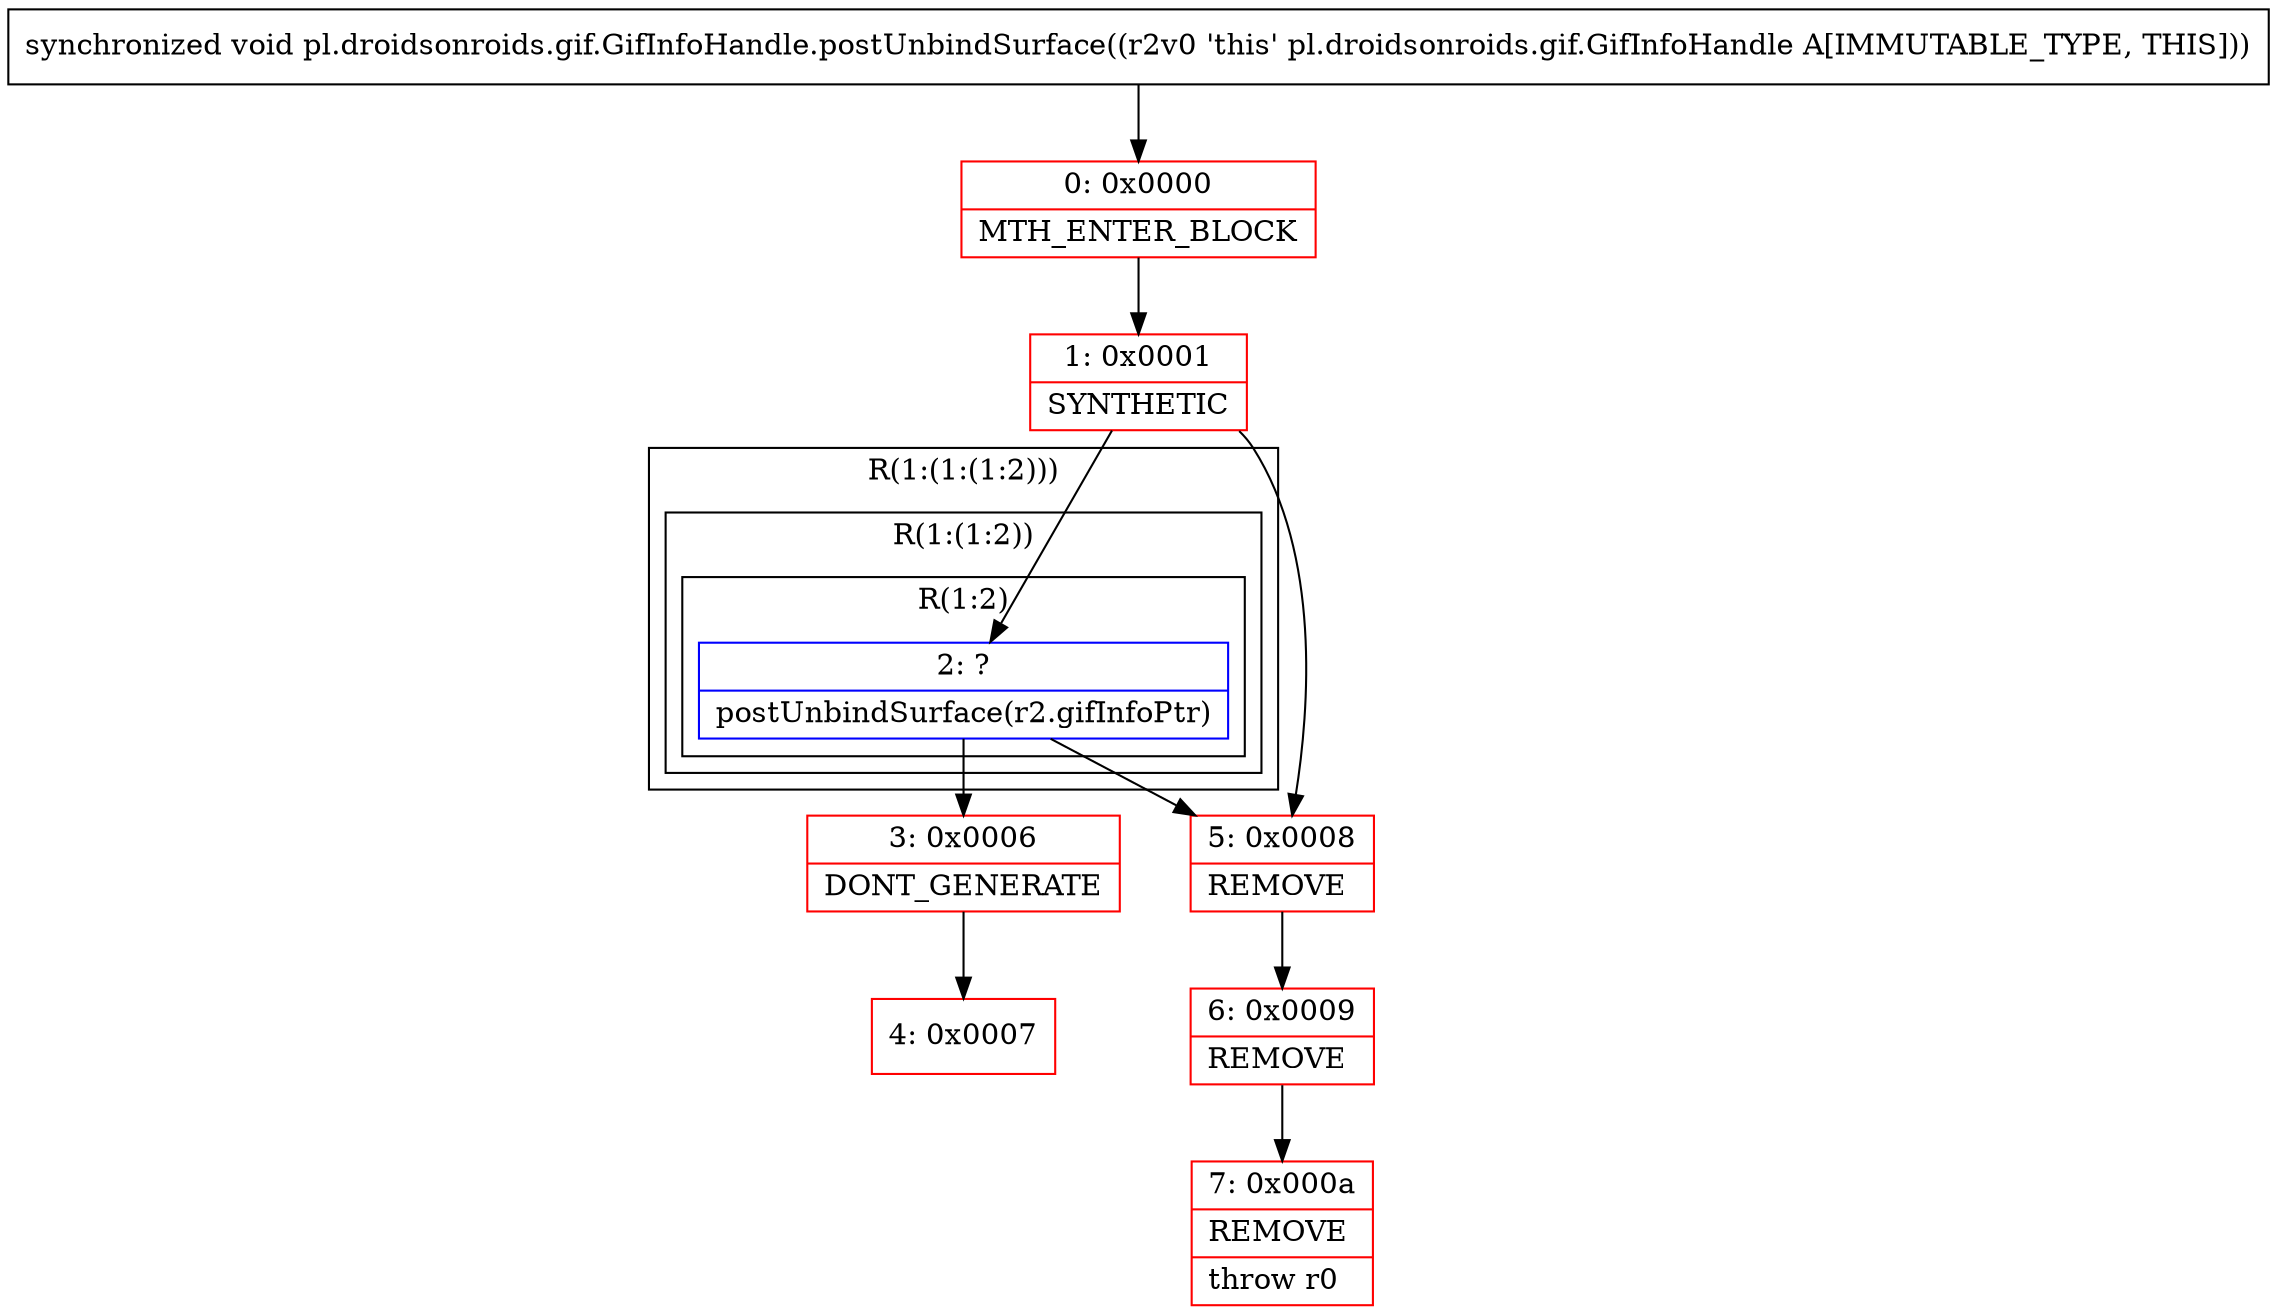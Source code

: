 digraph "CFG forpl.droidsonroids.gif.GifInfoHandle.postUnbindSurface()V" {
subgraph cluster_Region_370445196 {
label = "R(1:(1:(1:2)))";
node [shape=record,color=blue];
subgraph cluster_Region_1957766373 {
label = "R(1:(1:2))";
node [shape=record,color=blue];
subgraph cluster_Region_786618057 {
label = "R(1:2)";
node [shape=record,color=blue];
Node_2 [shape=record,label="{2\:\ ?|postUnbindSurface(r2.gifInfoPtr)\l}"];
}
}
}
Node_0 [shape=record,color=red,label="{0\:\ 0x0000|MTH_ENTER_BLOCK\l}"];
Node_1 [shape=record,color=red,label="{1\:\ 0x0001|SYNTHETIC\l}"];
Node_3 [shape=record,color=red,label="{3\:\ 0x0006|DONT_GENERATE\l}"];
Node_4 [shape=record,color=red,label="{4\:\ 0x0007}"];
Node_5 [shape=record,color=red,label="{5\:\ 0x0008|REMOVE\l}"];
Node_6 [shape=record,color=red,label="{6\:\ 0x0009|REMOVE\l}"];
Node_7 [shape=record,color=red,label="{7\:\ 0x000a|REMOVE\l|throw r0\l}"];
MethodNode[shape=record,label="{synchronized void pl.droidsonroids.gif.GifInfoHandle.postUnbindSurface((r2v0 'this' pl.droidsonroids.gif.GifInfoHandle A[IMMUTABLE_TYPE, THIS])) }"];
MethodNode -> Node_0;
Node_2 -> Node_3;
Node_2 -> Node_5;
Node_0 -> Node_1;
Node_1 -> Node_2;
Node_1 -> Node_5;
Node_3 -> Node_4;
Node_5 -> Node_6;
Node_6 -> Node_7;
}

